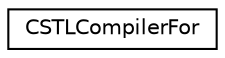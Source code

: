 digraph "Graphical Class Hierarchy"
{
  edge [fontname="Helvetica",fontsize="10",labelfontname="Helvetica",labelfontsize="10"];
  node [fontname="Helvetica",fontsize="10",shape=record];
  rankdir="LR";
  Node0 [label="CSTLCompilerFor",height=0.2,width=0.4,color="black", fillcolor="white", style="filled",URL="$class_c_s_t_l_compiler_for.html",tooltip="Extracts and valites all attibutes from a \"for\" tag. "];
}
